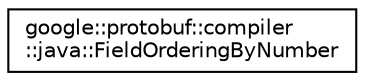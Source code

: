 digraph "类继承关系图"
{
 // LATEX_PDF_SIZE
  edge [fontname="Helvetica",fontsize="10",labelfontname="Helvetica",labelfontsize="10"];
  node [fontname="Helvetica",fontsize="10",shape=record];
  rankdir="LR";
  Node0 [label="google::protobuf::compiler\l::java::FieldOrderingByNumber",height=0.2,width=0.4,color="black", fillcolor="white", style="filled",URL="$structgoogle_1_1protobuf_1_1compiler_1_1java_1_1FieldOrderingByNumber.html",tooltip=" "];
}
